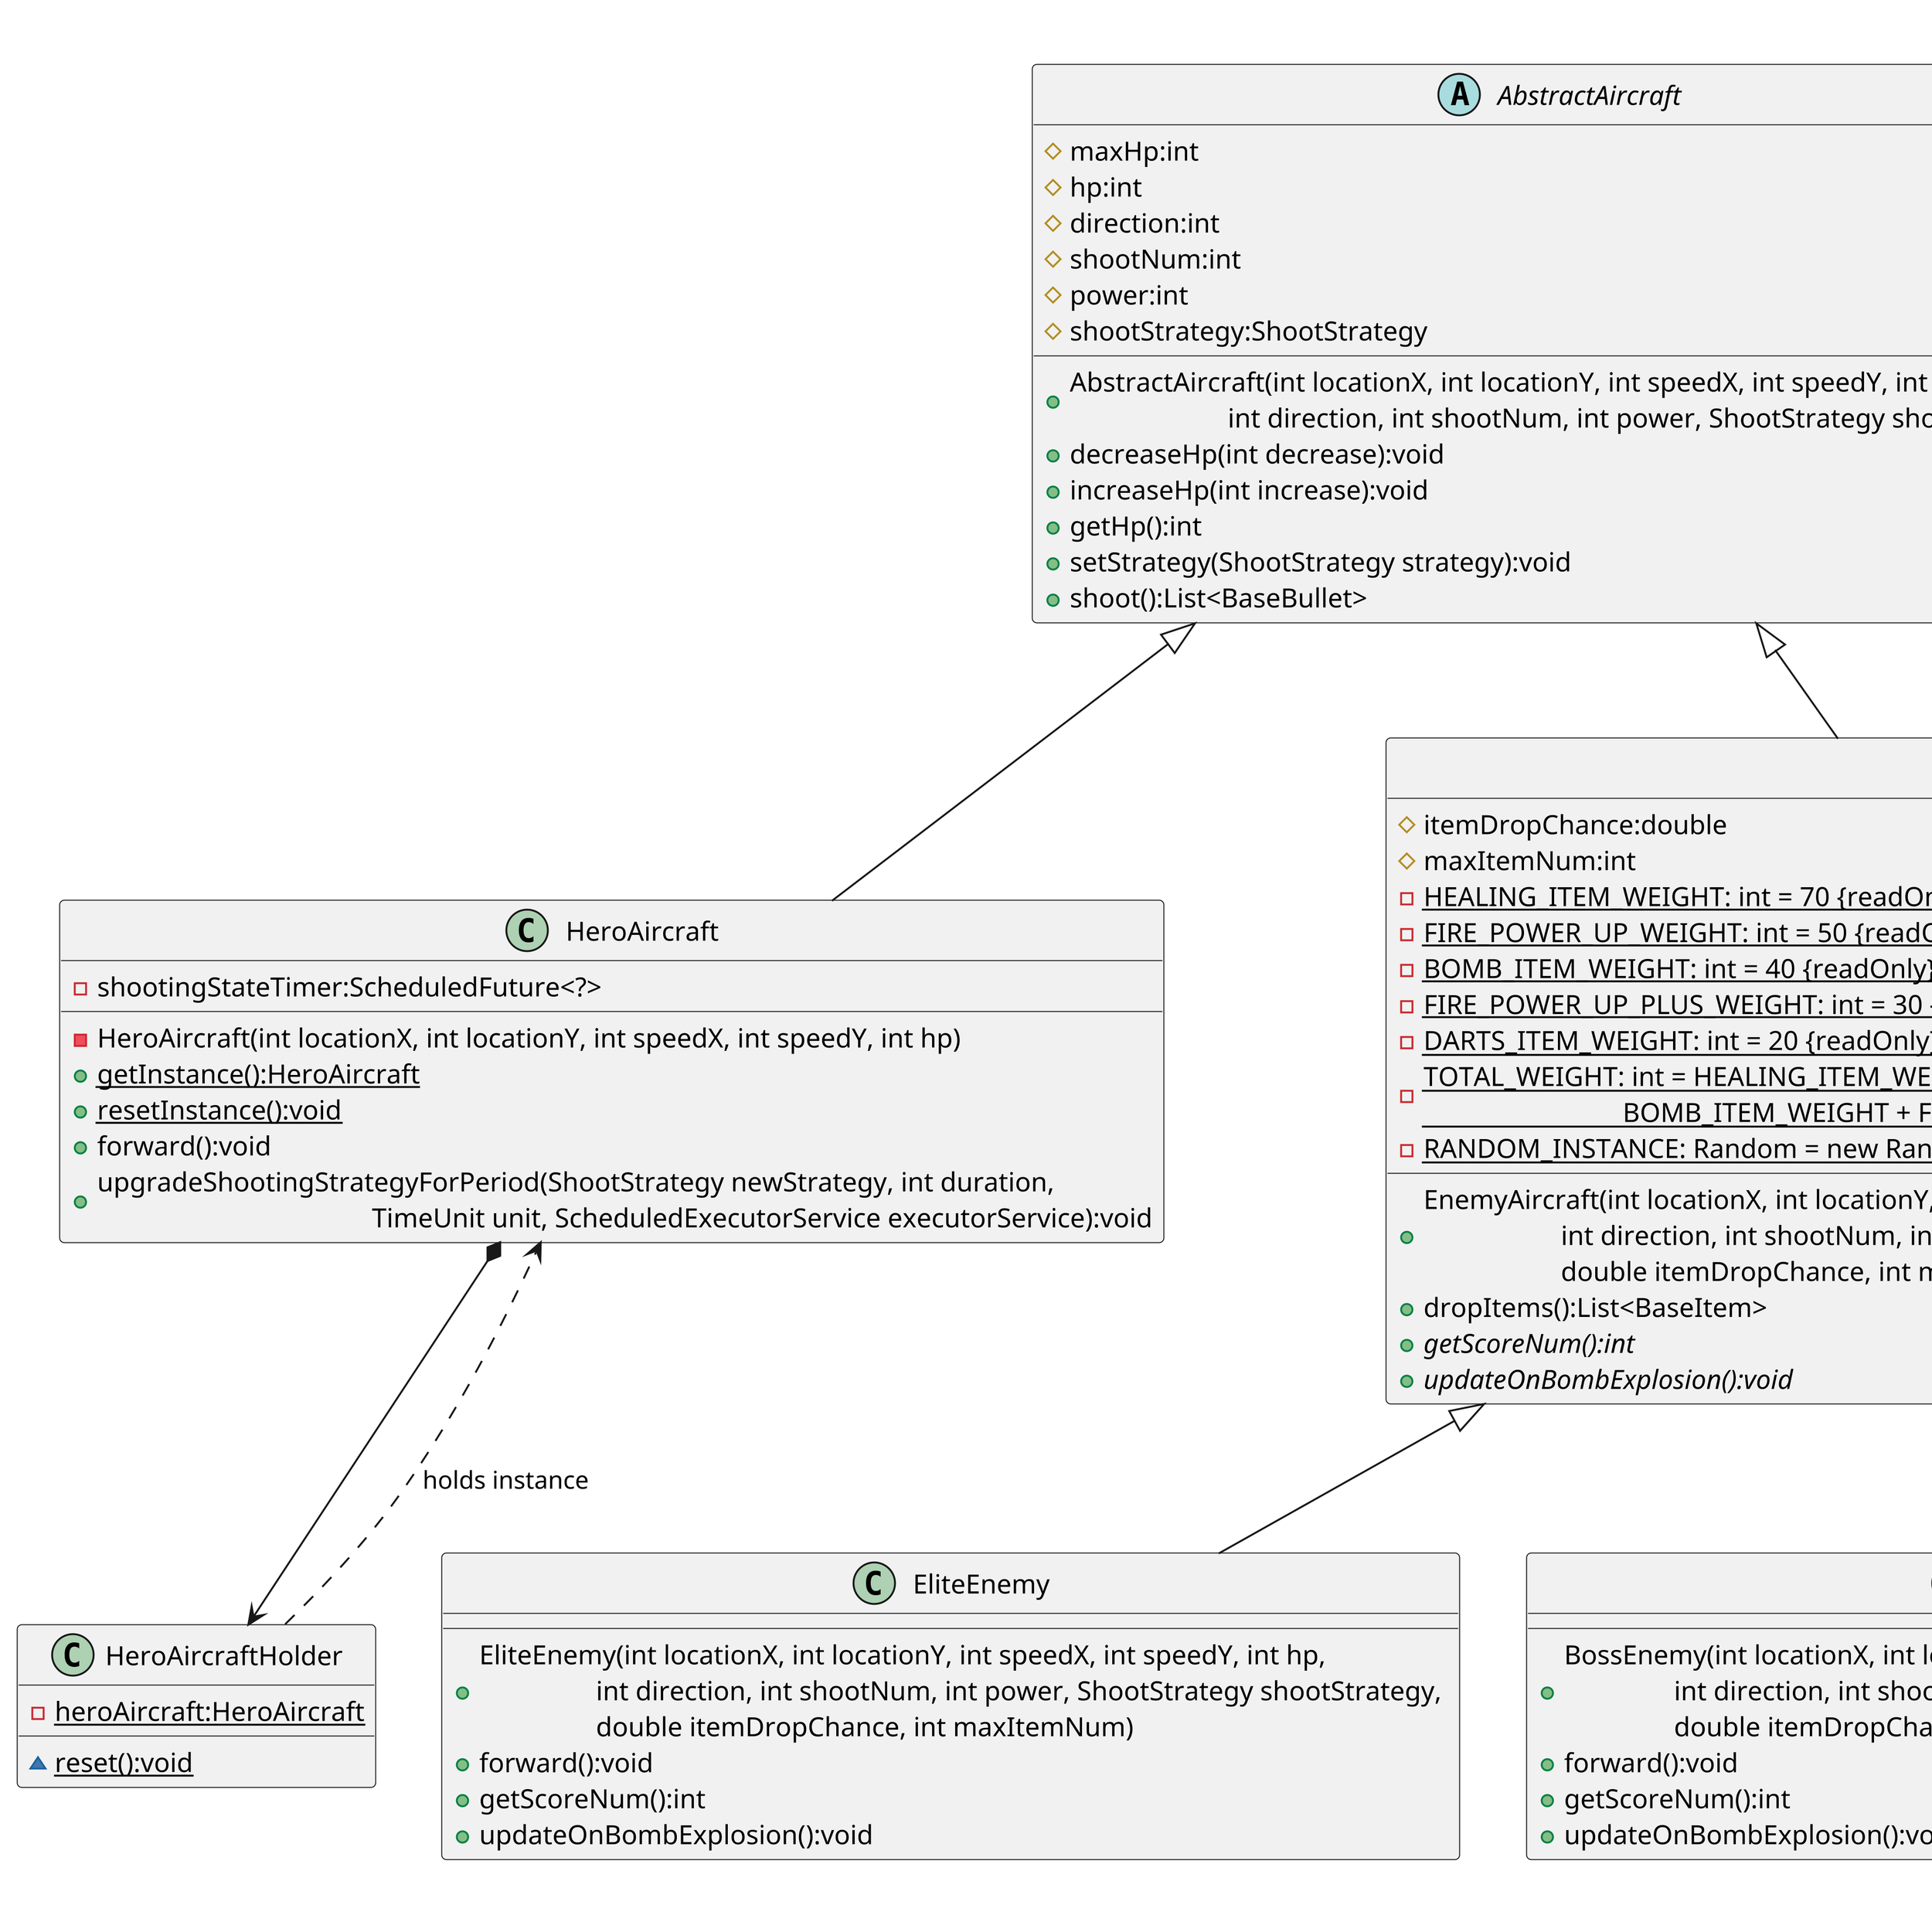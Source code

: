 @startuml
'https://plantuml.com/class-diagram

scale 4

!pragma sveglimit 65536

abstract class AbstractAircraft
{
	# maxHp:int
    # hp:int
    # direction:int
    # shootNum:int
    # power:int
    # shootStrategy:ShootStrategy
    + AbstractAircraft(int locationX, int locationY, int speedX, int speedY, int hp, \n\
                       int direction, int shootNum, int power, ShootStrategy shootStrategy)
    + decreaseHp(int decrease):void
    + increaseHp(int increase):void
    + getHp():int
    + setStrategy(ShootStrategy strategy):void
    + shoot():List<BaseBullet>
 }

class HeroAircraft {
    - shootingStateTimer:ScheduledFuture<?>
    - HeroAircraft(int locationX, int locationY, int speedX, int speedY, int hp)
    + {static} getInstance():HeroAircraft
    + {static} resetInstance():void
    + forward():void
    + upgradeShootingStrategyForPeriod(ShootStrategy newStrategy, int duration, \n\
                                        TimeUnit unit, ScheduledExecutorService executorService):void
}

class HeroAircraftHolder {
    - {static} heroAircraft:HeroAircraft
    ~ {static} reset():void
}

HeroAircraft *--> HeroAircraftHolder
HeroAircraftHolder .[norank].> HeroAircraft : holds instance

AbstractAircraft <|-- HeroAircraft

abstract class EnemyAircraft implements BombObserver {
    # itemDropChance:double
    # maxItemNum:int
    - {static} HEALING_ITEM_WEIGHT: int = 70 {readOnly}
    - {static} FIRE_POWER_UP_WEIGHT: int = 50 {readOnly}
    - {static} BOMB_ITEM_WEIGHT: int = 40 {readOnly}
    - {static} FIRE_POWER_UP_PLUS_WEIGHT: int = 30 {readOnly}
    - {static} DARTS_ITEM_WEIGHT: int = 20 {readOnly}
    - {static} TOTAL_WEIGHT: int = HEALING_ITEM_WEIGHT + FIRE_POWER_UP_WEIGHT + \n\
                             BOMB_ITEM_WEIGHT + FIRE_POWER_UP_PLUS_WEIGHT + DARTS_ITEM_WEIGHT {readOnly}
    - {field} {static} RANDOM_INSTANCE: Random = new Random() {readOnly}
    + EnemyAircraft(int locationX, int locationY, int speedX, int speedY, int hp, \n\
                    int direction, int shootNum, int power, ShootStrategy shootStrategy, \n\
                    double itemDropChance, int maxItemNum)
    + dropItems():List<BaseItem>
    + {abstract} getScoreNum():int
    + {abstract} updateOnBombExplosion():void
}

AbstractAircraft <|-- EnemyAircraft

class MobEnemy {
    + MobEnemy(int locationX, int locationY, int speedX, int speedY, int hp, \n\
               int direction, int shootNum, int power, ShootStrategy shootStrategy, \n\
               double itemDropChance, int maxItemNum)
    + forward():void
    + getScoreNum():int
    + updateOnBombExplosion():void
}

class EliteEnemy {
    + EliteEnemy(int locationX, int locationY, int speedX, int speedY, int hp, \n\
                 int direction, int shootNum, int power, ShootStrategy shootStrategy, \n\
                 double itemDropChance, int maxItemNum)
    + forward():void
    + getScoreNum():int
    + updateOnBombExplosion():void
}


class BossEnemy {
    + BossEnemy(int locationX, int locationY, int speedX, int speedY, int hp, \n\
                int direction, int shootNum, int power, ShootStrategy shootStrategy, \n\
                double itemDropChance, int maxItemNum)
    + forward():void
    + getScoreNum():int
    + updateOnBombExplosion():void
}

class ElitePlusEnemy {
    + ElitePlusEnemy(int locationX, int locationY, int speedX, int speedY, int hp, \n\
                     int direction, int shootNum, int power, ShootStrategy shootStrategy, \n\
                     double itemDropChance, int maxItemNum)
    + forward():void
    + getScoreNum():int
    + updateOnBombExplosion():void
}

EnemyAircraft <|-- MobEnemy
EnemyAircraft <|-- EliteEnemy
EnemyAircraft <|-- BossEnemy
EnemyAircraft <|-- ElitePlusEnemy

interface ShootStrategy
{
	+ {abstract} getDefaultShootNum():int
    + {abstract} shoot(int aircraftLocationX, int aircraftLocationY, int aircraftSpeedX, int aircraftSpeedY, \n\
            int direction, int shootNum, int power):List<BaseBullet>
}

AbstractAircraft o-right-> ShootStrategy

class HeroAircraftDirectShootStrategy
{
	+ getDefaultShootNum():int
    + shoot(int aircraftLocationX, int aircraftLocationY, int aircraftSpeedX, int aircraftSpeedY, \n\
            int direction, int shootNum, int power):List<BaseBullet>
}

class HeroAircraftScatterShootStrategy
{
	+ getDefaultShootNum():int
    + shoot(int aircraftLocationX, int aircraftLocationY, int aircraftSpeedX, int aircraftSpeedY, \n\
            int direction, int shootNum, int power):List<BaseBullet>
}

class HeroAircraftCircularShootStrategy
{
	+ getDefaultShootNum():int
    + shoot(int aircraftLocationX, int aircraftLocationY, int aircraftSpeedX, int aircraftSpeedY, \n\
            int direction, int shootNum, int power):List<BaseBullet>
}

class HeroAircraftFanShootStrategy
{
    - {static} shootCounter:int
	+ getDefaultShootNum():int
    + shoot(int aircraftLocationX, int aircraftLocationY, int aircraftSpeedX, int aircraftSpeedY, \n\
            int direction, int shootNum, int power):List<BaseBullet>
}

class EnemyAircraftNoShootStrategy
{
	+ getDefaultShootNum():int
    + shoot(int aircraftLocationX, int aircraftLocationY, int aircraftSpeedX, int aircraftSpeedY, \n\
            int direction, int shootNum, int power):List<BaseBullet>
}

class EnemyAircraftDirectShootStrategy
{
	+ getDefaultShootNum():int
    + shoot(int aircraftLocationX, int aircraftLocationY, int aircraftSpeedX, int aircraftSpeedY, \n\
            int direction, int shootNum, int power):List<BaseBullet>
}

class EnemyAircraftScatterShootStrategy
{
	+ getDefaultShootNum():int
    + shoot(int aircraftLocationX, int aircraftLocationY, int aircraftSpeedX, int aircraftSpeedY, \n\
            int direction, int shootNum, int power):List<BaseBullet>
}

class EnemyAircraftCircularShootStrategy
{
	+ getDefaultShootNum():int
    + shoot(int aircraftLocationX, int aircraftLocationY, int aircraftSpeedX, int aircraftSpeedY, \n\
            int direction, int shootNum, int power):List<BaseBullet>
}

ShootStrategy <|.right. HeroAircraftDirectShootStrategy
ShootStrategy <|.right. HeroAircraftScatterShootStrategy
ShootStrategy <|.right. HeroAircraftCircularShootStrategy
ShootStrategy <|.right. HeroAircraftFanShootStrategy
ShootStrategy <|.right. EnemyAircraftNoShootStrategy
ShootStrategy <|.right. EnemyAircraftDirectShootStrategy
ShootStrategy <|.right. EnemyAircraftScatterShootStrategy
ShootStrategy <|.right. EnemyAircraftCircularShootStrategy

HeroAircraftDirectShootStrategy -[hidden]down-> HeroAircraftScatterShootStrategy
HeroAircraftScatterShootStrategy -[hidden]down-> HeroAircraftCircularShootStrategy
HeroAircraftCircularShootStrategy -[hidden]down-> HeroAircraftFanShootStrategy
HeroAircraftFanShootStrategy -[hidden]down-> EnemyAircraftNoShootStrategy
EnemyAircraftNoShootStrategy -[hidden]down-> EnemyAircraftDirectShootStrategy
EnemyAircraftDirectShootStrategy -[hidden]down-> EnemyAircraftScatterShootStrategy
EnemyAircraftScatterShootStrategy -[hidden]down-> EnemyAircraftCircularShootStrategy

@enduml
